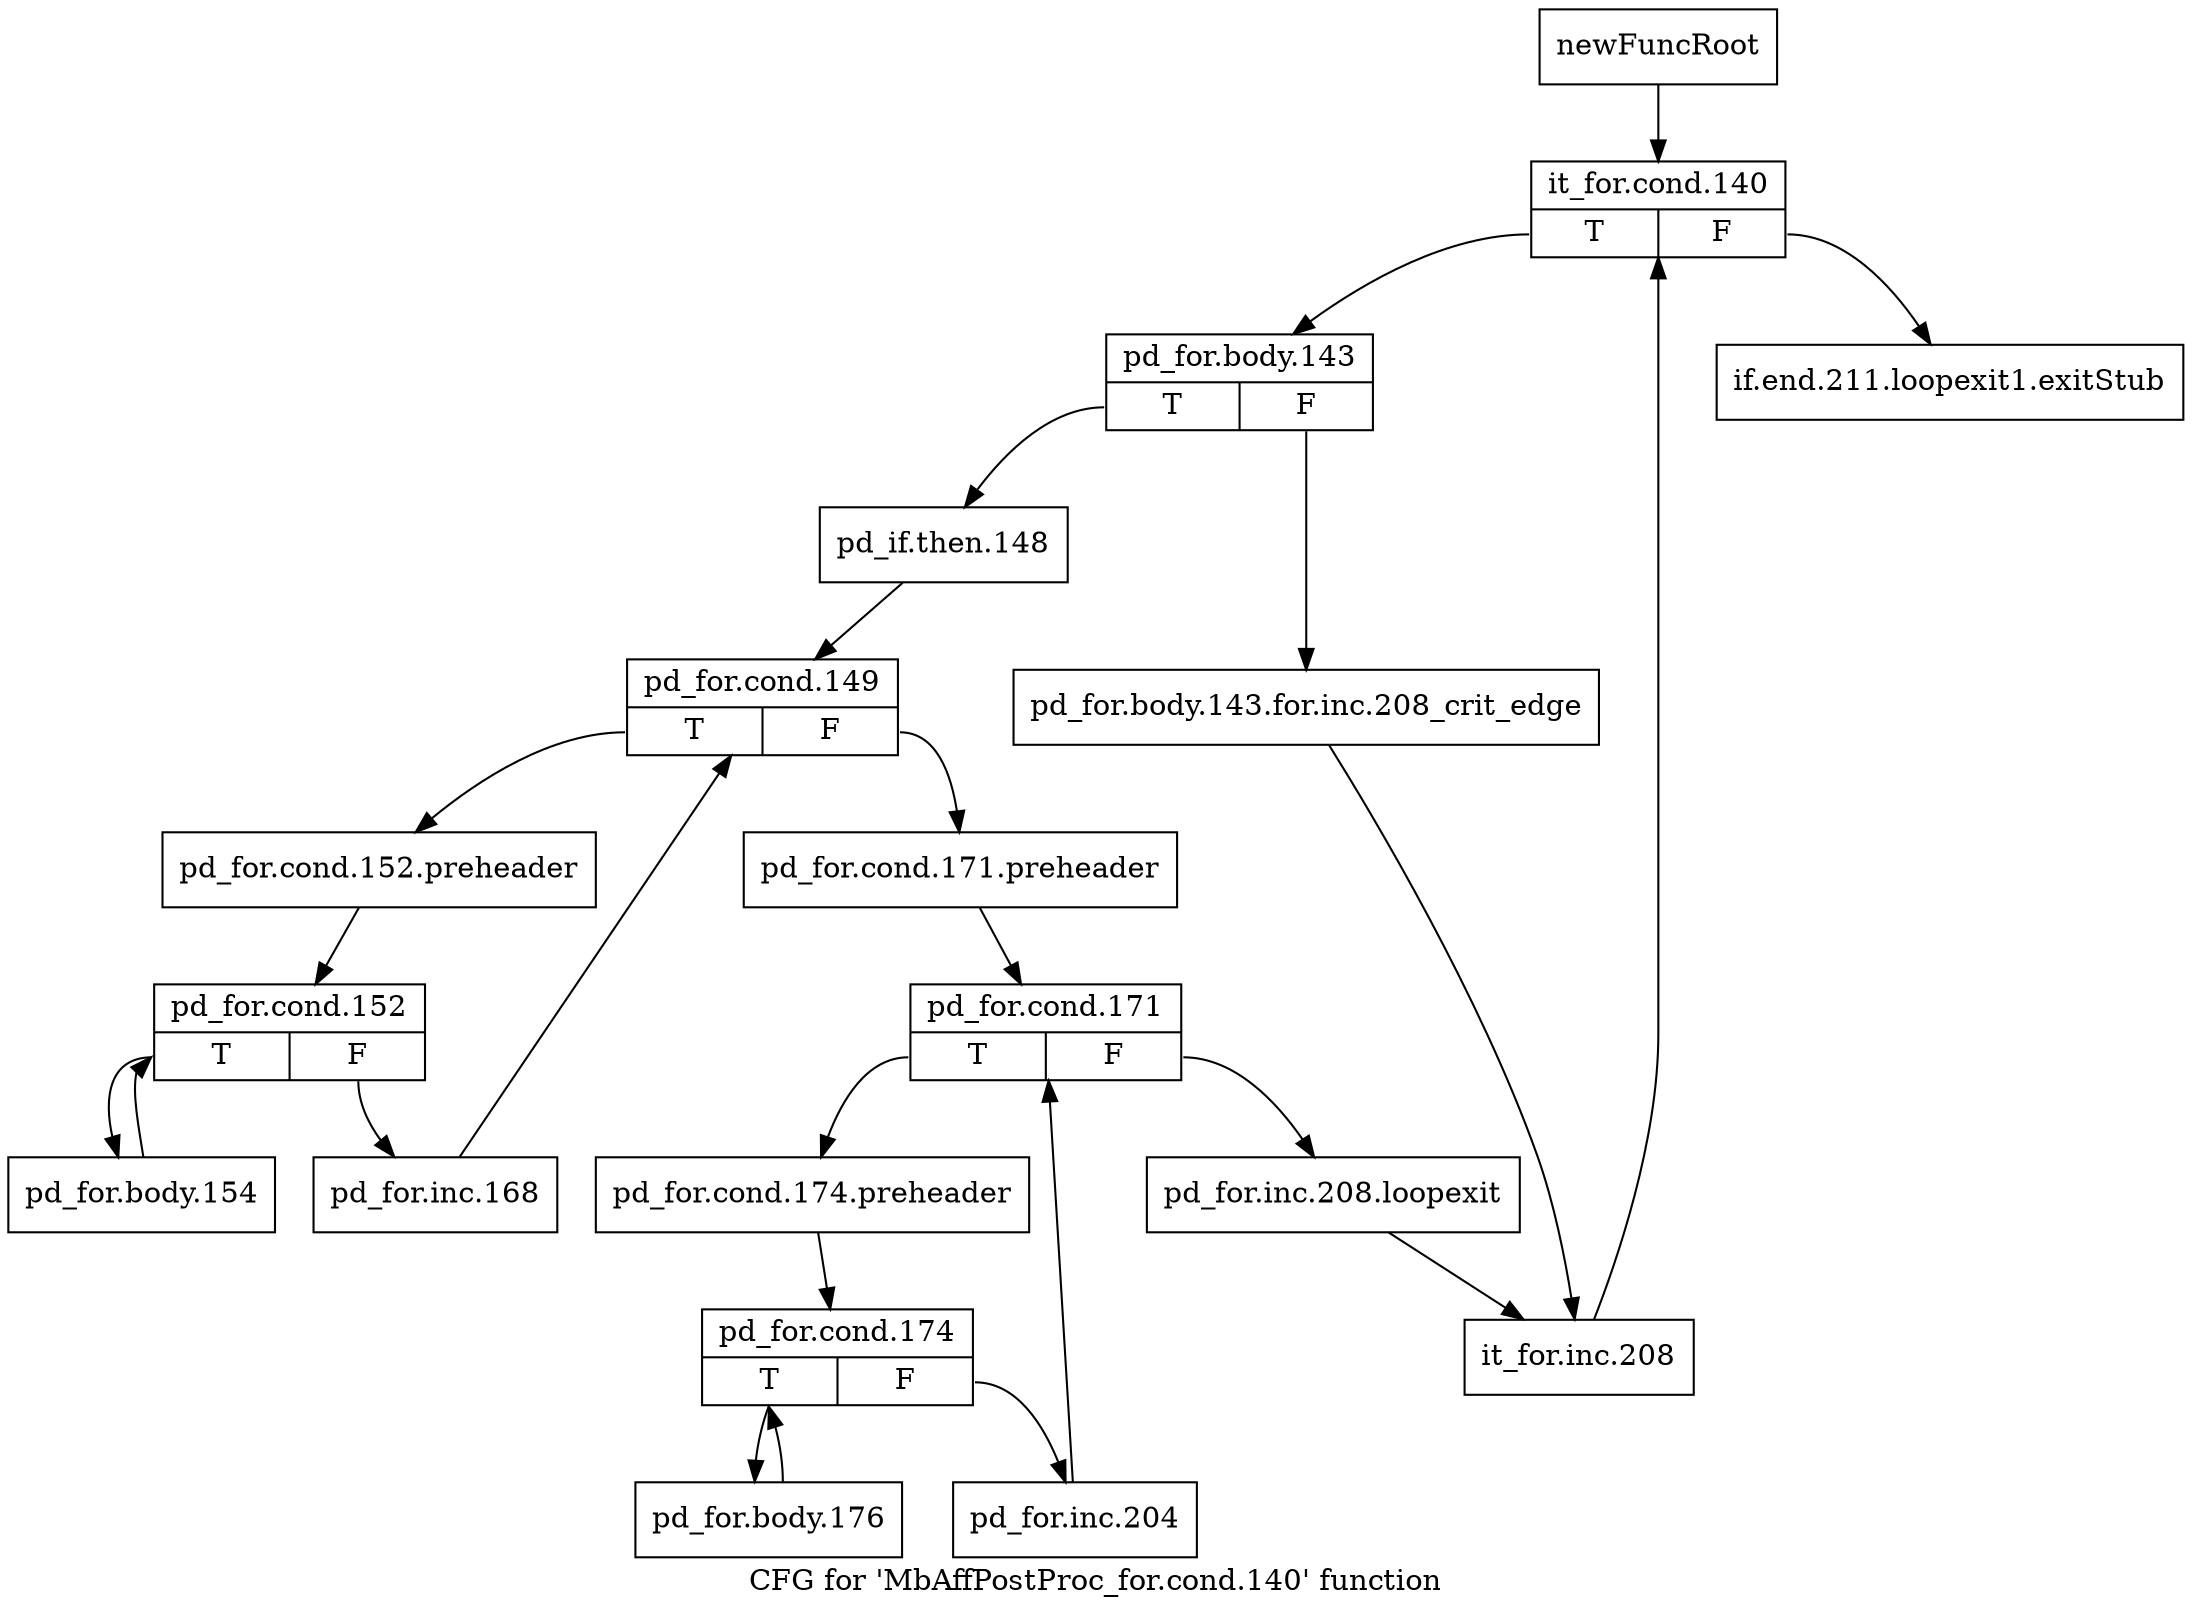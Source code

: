digraph "CFG for 'MbAffPostProc_for.cond.140' function" {
	label="CFG for 'MbAffPostProc_for.cond.140' function";

	Node0x248eb70 [shape=record,label="{newFuncRoot}"];
	Node0x248eb70 -> Node0x248ec10;
	Node0x248ebc0 [shape=record,label="{if.end.211.loopexit1.exitStub}"];
	Node0x248ec10 [shape=record,label="{it_for.cond.140|{<s0>T|<s1>F}}"];
	Node0x248ec10:s0 -> Node0x248ec60;
	Node0x248ec10:s1 -> Node0x248ebc0;
	Node0x248ec60 [shape=record,label="{pd_for.body.143|{<s0>T|<s1>F}}"];
	Node0x248ec60:s0 -> Node0x248ed00;
	Node0x248ec60:s1 -> Node0x248ecb0;
	Node0x248ecb0 [shape=record,label="{pd_for.body.143.for.inc.208_crit_edge}"];
	Node0x248ecb0 -> Node0x248ee90;
	Node0x248ed00 [shape=record,label="{pd_if.then.148}"];
	Node0x248ed00 -> Node0x248ed50;
	Node0x248ed50 [shape=record,label="{pd_for.cond.149|{<s0>T|<s1>F}}"];
	Node0x248ed50:s0 -> Node0x248f020;
	Node0x248ed50:s1 -> Node0x248eda0;
	Node0x248eda0 [shape=record,label="{pd_for.cond.171.preheader}"];
	Node0x248eda0 -> Node0x248edf0;
	Node0x248edf0 [shape=record,label="{pd_for.cond.171|{<s0>T|<s1>F}}"];
	Node0x248edf0:s0 -> Node0x248eee0;
	Node0x248edf0:s1 -> Node0x248ee40;
	Node0x248ee40 [shape=record,label="{pd_for.inc.208.loopexit}"];
	Node0x248ee40 -> Node0x248ee90;
	Node0x248ee90 [shape=record,label="{it_for.inc.208}"];
	Node0x248ee90 -> Node0x248ec10;
	Node0x248eee0 [shape=record,label="{pd_for.cond.174.preheader}"];
	Node0x248eee0 -> Node0x248ef30;
	Node0x248ef30 [shape=record,label="{pd_for.cond.174|{<s0>T|<s1>F}}"];
	Node0x248ef30:s0 -> Node0x248efd0;
	Node0x248ef30:s1 -> Node0x248ef80;
	Node0x248ef80 [shape=record,label="{pd_for.inc.204}"];
	Node0x248ef80 -> Node0x248edf0;
	Node0x248efd0 [shape=record,label="{pd_for.body.176}"];
	Node0x248efd0 -> Node0x248ef30;
	Node0x248f020 [shape=record,label="{pd_for.cond.152.preheader}"];
	Node0x248f020 -> Node0x248f070;
	Node0x248f070 [shape=record,label="{pd_for.cond.152|{<s0>T|<s1>F}}"];
	Node0x248f070:s0 -> Node0x248f110;
	Node0x248f070:s1 -> Node0x248f0c0;
	Node0x248f0c0 [shape=record,label="{pd_for.inc.168}"];
	Node0x248f0c0 -> Node0x248ed50;
	Node0x248f110 [shape=record,label="{pd_for.body.154}"];
	Node0x248f110 -> Node0x248f070;
}

